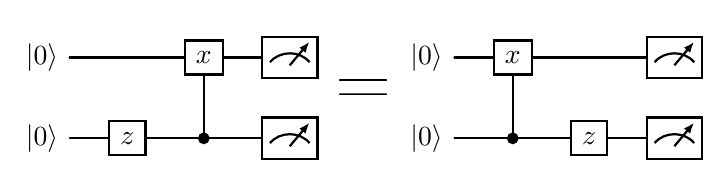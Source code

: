 \documentclass[border=6pt]{standalone}
\usepackage[utf8]{inputenc}
\usepackage[T1]{fontenc}
\usepackage{tikz}
\usetikzlibrary{quantikz2}
\begin{document}\begin{quantikz}
	\lstick{\ket{0}}	&	\qw	&	\gate{x}	&	\meter{}\\
	\lstick{\ket{0}}	&	\gate{z}	&	\ctrl{-1}	&	\meter{}
\end{quantikz}
{\Huge{\textbf{=}}}
\begin{quantikz}
	\lstick{\ket{0}}	&	\gate{x}	&	\qw	&	\meter{}\\
	\lstick{\ket{0}}	&	\ctrl{-1}	&	\gate{z}	&	\meter{}
\end{quantikz}
\end{document}